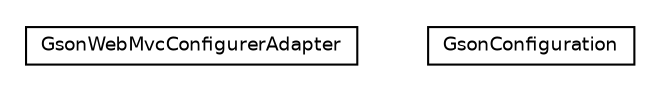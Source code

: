 #!/usr/local/bin/dot
#
# Class diagram 
# Generated by UMLGraph version R5_6 (http://www.umlgraph.org/)
#

digraph G {
	edge [fontname="Helvetica",fontsize=10,labelfontname="Helvetica",labelfontsize=10];
	node [fontname="Helvetica",fontsize=10,shape=plaintext];
	nodesep=0.25;
	ranksep=0.5;
	// net.ljcomputing.gson.config.GsonWebMvcConfigurerAdapter
	c28 [label=<<table title="net.ljcomputing.gson.config.GsonWebMvcConfigurerAdapter" border="0" cellborder="1" cellspacing="0" cellpadding="2" port="p" href="./GsonWebMvcConfigurerAdapter.html">
		<tr><td><table border="0" cellspacing="0" cellpadding="1">
<tr><td align="center" balign="center"> GsonWebMvcConfigurerAdapter </td></tr>
		</table></td></tr>
		</table>>, URL="./GsonWebMvcConfigurerAdapter.html", fontname="Helvetica", fontcolor="black", fontsize=9.0];
	// net.ljcomputing.gson.config.GsonConfiguration
	c29 [label=<<table title="net.ljcomputing.gson.config.GsonConfiguration" border="0" cellborder="1" cellspacing="0" cellpadding="2" port="p" href="./GsonConfiguration.html">
		<tr><td><table border="0" cellspacing="0" cellpadding="1">
<tr><td align="center" balign="center"> GsonConfiguration </td></tr>
		</table></td></tr>
		</table>>, URL="./GsonConfiguration.html", fontname="Helvetica", fontcolor="black", fontsize=9.0];
}

